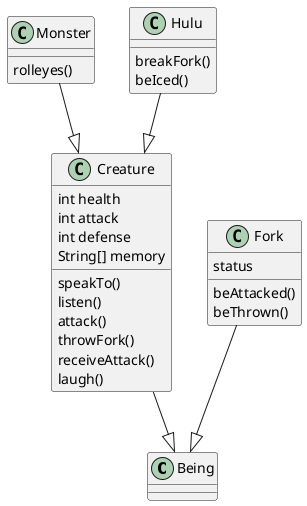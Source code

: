 @startuml

class Being

class Creature{
    int health
    int attack
    int defense
    String[] memory

    speakTo()
    listen()
    attack()
    throwFork()
    receiveAttack()
    laugh()
}

class Fork{
    status
    
    beAttacked()
    beThrown()
}

class Monster{
    rolleyes()
}

class Hulu{
   breakFork()
   beIced()
}

Creature --|> Being

Hulu --|> Creature

Monster --|> Creature

Fork --|> Being


@enduml